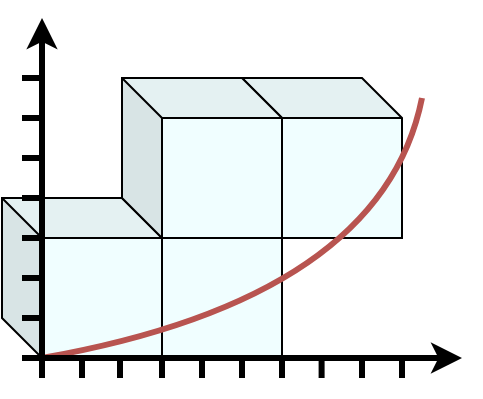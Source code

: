 <mxfile version="13.0.1" type="device"><diagram id="Vk5Eg1gNZXp0NFbOROIW" name="Page-1"><mxGraphModel dx="946" dy="680" grid="1" gridSize="10" guides="1" tooltips="1" connect="1" arrows="1" fold="1" page="1" pageScale="1" pageWidth="850" pageHeight="1100" math="0" shadow="0"><root><mxCell id="0"/><mxCell id="1" parent="0"/><mxCell id="SdSbrNXroID4EmE0zq8L-10" value="" style="shape=cube;whiteSpace=wrap;html=1;boundedLbl=1;backgroundOutline=1;darkOpacity=0.05;darkOpacity2=0.1;fillColor=#F0FEFF;" vertex="1" parent="1"><mxGeometry x="280" y="240" width="80" height="80" as="geometry"/></mxCell><mxCell id="SdSbrNXroID4EmE0zq8L-11" value="" style="shape=cube;whiteSpace=wrap;html=1;boundedLbl=1;backgroundOutline=1;darkOpacity=0.05;darkOpacity2=0.1;fillColor=#F0FEFF;" vertex="1" parent="1"><mxGeometry x="220" y="240" width="80" height="80" as="geometry"/></mxCell><mxCell id="SdSbrNXroID4EmE0zq8L-8" value="" style="shape=cube;whiteSpace=wrap;html=1;boundedLbl=1;backgroundOutline=1;darkOpacity=0.05;darkOpacity2=0.1;fillColor=#F0FEFF;" vertex="1" parent="1"><mxGeometry x="340" y="180" width="80" height="80" as="geometry"/></mxCell><mxCell id="SdSbrNXroID4EmE0zq8L-9" value="" style="shape=cube;whiteSpace=wrap;html=1;boundedLbl=1;backgroundOutline=1;darkOpacity=0.05;darkOpacity2=0.1;fillColor=#F0FEFF;" vertex="1" parent="1"><mxGeometry x="280" y="180" width="80" height="80" as="geometry"/></mxCell><mxCell id="SdSbrNXroID4EmE0zq8L-14" value="" style="endArrow=none;html=1;strokeWidth=3;" edge="1" parent="1"><mxGeometry width="50" height="50" relative="1" as="geometry"><mxPoint x="279" y="320" as="sourcePoint"/><mxPoint x="279" y="330" as="targetPoint"/></mxGeometry></mxCell><mxCell id="SdSbrNXroID4EmE0zq8L-15" value="" style="endArrow=none;html=1;strokeWidth=3;" edge="1" parent="1"><mxGeometry width="50" height="50" relative="1" as="geometry"><mxPoint x="300" y="320" as="sourcePoint"/><mxPoint x="300" y="330" as="targetPoint"/></mxGeometry></mxCell><mxCell id="SdSbrNXroID4EmE0zq8L-16" value="" style="endArrow=none;html=1;strokeWidth=3;" edge="1" parent="1"><mxGeometry width="50" height="50" relative="1" as="geometry"><mxPoint x="260" y="320" as="sourcePoint"/><mxPoint x="260" y="330" as="targetPoint"/></mxGeometry></mxCell><mxCell id="SdSbrNXroID4EmE0zq8L-17" value="" style="endArrow=none;html=1;strokeWidth=3;" edge="1" parent="1"><mxGeometry width="50" height="50" relative="1" as="geometry"><mxPoint x="340" y="320" as="sourcePoint"/><mxPoint x="340" y="330" as="targetPoint"/></mxGeometry></mxCell><mxCell id="SdSbrNXroID4EmE0zq8L-18" value="" style="endArrow=none;html=1;strokeWidth=3;" edge="1" parent="1"><mxGeometry width="50" height="50" relative="1" as="geometry"><mxPoint x="360" y="320" as="sourcePoint"/><mxPoint x="360" y="330" as="targetPoint"/></mxGeometry></mxCell><mxCell id="SdSbrNXroID4EmE0zq8L-19" value="" style="endArrow=none;html=1;strokeWidth=3;" edge="1" parent="1"><mxGeometry width="50" height="50" relative="1" as="geometry"><mxPoint x="320" y="320" as="sourcePoint"/><mxPoint x="320" y="330" as="targetPoint"/></mxGeometry></mxCell><mxCell id="SdSbrNXroID4EmE0zq8L-20" value="" style="endArrow=none;html=1;strokeWidth=3;" edge="1" parent="1"><mxGeometry width="50" height="50" relative="1" as="geometry"><mxPoint x="379.8" y="320" as="sourcePoint"/><mxPoint x="379.8" y="330" as="targetPoint"/></mxGeometry></mxCell><mxCell id="SdSbrNXroID4EmE0zq8L-21" value="" style="endArrow=none;html=1;strokeWidth=3;" edge="1" parent="1"><mxGeometry width="50" height="50" relative="1" as="geometry"><mxPoint x="400" y="320" as="sourcePoint"/><mxPoint x="400" y="330" as="targetPoint"/></mxGeometry></mxCell><mxCell id="SdSbrNXroID4EmE0zq8L-22" value="" style="endArrow=none;html=1;strokeWidth=3;" edge="1" parent="1"><mxGeometry width="50" height="50" relative="1" as="geometry"><mxPoint x="420" y="320" as="sourcePoint"/><mxPoint x="420" y="330" as="targetPoint"/></mxGeometry></mxCell><mxCell id="SdSbrNXroID4EmE0zq8L-23" value="" style="endArrow=none;html=1;strokeWidth=3;" edge="1" parent="1"><mxGeometry width="50" height="50" relative="1" as="geometry"><mxPoint x="240" y="300" as="sourcePoint"/><mxPoint x="230" y="300" as="targetPoint"/></mxGeometry></mxCell><mxCell id="SdSbrNXroID4EmE0zq8L-24" value="" style="endArrow=none;html=1;strokeWidth=3;" edge="1" parent="1"><mxGeometry width="50" height="50" relative="1" as="geometry"><mxPoint x="240" y="280" as="sourcePoint"/><mxPoint x="230" y="280" as="targetPoint"/></mxGeometry></mxCell><mxCell id="SdSbrNXroID4EmE0zq8L-25" value="" style="endArrow=none;html=1;strokeWidth=3;" edge="1" parent="1"><mxGeometry width="50" height="50" relative="1" as="geometry"><mxPoint x="240" y="260" as="sourcePoint"/><mxPoint x="230" y="260" as="targetPoint"/></mxGeometry></mxCell><mxCell id="SdSbrNXroID4EmE0zq8L-26" value="" style="endArrow=none;html=1;strokeWidth=3;" edge="1" parent="1"><mxGeometry width="50" height="50" relative="1" as="geometry"><mxPoint x="240" y="240" as="sourcePoint"/><mxPoint x="230" y="240" as="targetPoint"/></mxGeometry></mxCell><mxCell id="SdSbrNXroID4EmE0zq8L-27" value="" style="endArrow=none;html=1;strokeWidth=3;" edge="1" parent="1"><mxGeometry width="50" height="50" relative="1" as="geometry"><mxPoint x="240" y="220" as="sourcePoint"/><mxPoint x="230" y="220" as="targetPoint"/></mxGeometry></mxCell><mxCell id="SdSbrNXroID4EmE0zq8L-28" value="" style="endArrow=none;html=1;strokeWidth=3;" edge="1" parent="1"><mxGeometry width="50" height="50" relative="1" as="geometry"><mxPoint x="240" y="200" as="sourcePoint"/><mxPoint x="230" y="200" as="targetPoint"/></mxGeometry></mxCell><mxCell id="SdSbrNXroID4EmE0zq8L-29" value="" style="endArrow=none;html=1;strokeWidth=3;" edge="1" parent="1"><mxGeometry width="50" height="50" relative="1" as="geometry"><mxPoint x="240" y="180" as="sourcePoint"/><mxPoint x="230" y="180" as="targetPoint"/></mxGeometry></mxCell><mxCell id="SdSbrNXroID4EmE0zq8L-30" value="" style="curved=1;endArrow=none;html=1;strokeWidth=3;endFill=0;fillColor=#f8cecc;strokeColor=#b85450;" edge="1" parent="1"><mxGeometry width="50" height="50" relative="1" as="geometry"><mxPoint x="240" y="320" as="sourcePoint"/><mxPoint x="430" y="190" as="targetPoint"/><Array as="points"><mxPoint x="410" y="290"/></Array></mxGeometry></mxCell><mxCell id="SdSbrNXroID4EmE0zq8L-12" value="" style="endArrow=classic;html=1;strokeWidth=3;" edge="1" parent="1"><mxGeometry width="50" height="50" relative="1" as="geometry"><mxPoint x="230" y="320" as="sourcePoint"/><mxPoint x="450" y="320" as="targetPoint"/></mxGeometry></mxCell><mxCell id="SdSbrNXroID4EmE0zq8L-13" value="" style="endArrow=classic;html=1;strokeWidth=3;" edge="1" parent="1"><mxGeometry width="50" height="50" relative="1" as="geometry"><mxPoint x="240" y="330" as="sourcePoint"/><mxPoint x="240" y="150" as="targetPoint"/></mxGeometry></mxCell></root></mxGraphModel></diagram></mxfile>